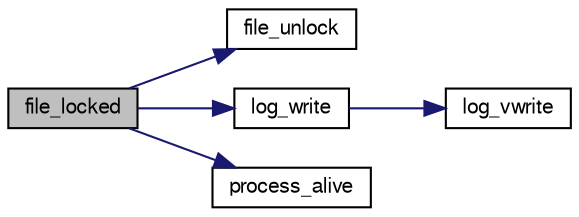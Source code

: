 digraph G
{
  bgcolor="transparent";
  edge [fontname="FreeSans",fontsize="10",labelfontname="FreeSans",labelfontsize="10"];
  node [fontname="FreeSans",fontsize="10",shape=record];
  rankdir=LR;
  Node1 [label="file_locked",height=0.2,width=0.4,color="black", fillcolor="grey75", style="filled" fontcolor="black"];
  Node1 -> Node2 [color="midnightblue",fontsize="10",style="solid",fontname="FreeSans"];
  Node2 [label="file_unlock",height=0.2,width=0.4,color="black",URL="$locks_8c.html#a5237a98830f3ba49d14bc95b25f72ad2"];
  Node1 -> Node3 [color="midnightblue",fontsize="10",style="solid",fontname="FreeSans"];
  Node3 [label="log_write",height=0.2,width=0.4,color="black",URL="$log_8c.html#aebd780cf62bc3eed16f852bd30250a3a"];
  Node3 -> Node4 [color="midnightblue",fontsize="10",style="solid",fontname="FreeSans"];
  Node4 [label="log_vwrite",height=0.2,width=0.4,color="black",URL="$log_8c.html#a20d71c8bbe1b9014a523f38e2fabbc02"];
  Node1 -> Node5 [color="midnightblue",fontsize="10",style="solid",fontname="FreeSans"];
  Node5 [label="process_alive",height=0.2,width=0.4,color="black",URL="$utils_8c.html#affd062302c0cfe28759d8bbbc03b0027"];
}
